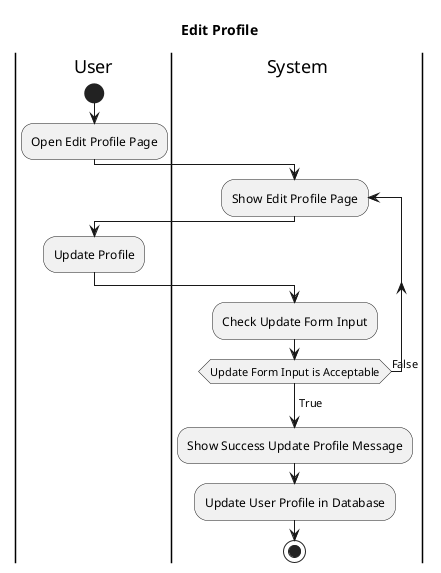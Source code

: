 @startuml
title Edit Profile
|User|
start
    :Open Edit Profile Page;
|System|
    repeat :Show Edit Profile Page;

|User|
    :Update Profile;

|System|
    :Check Update Form Input;
    repeat while (Update Form Input is Acceptable) is (False)
        ->True;
        :Show Success Update Profile Message;
        :Update User Profile in Database;
stop
@enduml